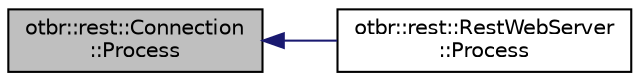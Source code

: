 digraph "otbr::rest::Connection::Process"
{
  edge [fontname="Helvetica",fontsize="10",labelfontname="Helvetica",labelfontsize="10"];
  node [fontname="Helvetica",fontsize="10",shape=record];
  rankdir="LR";
  Node6 [label="otbr::rest::Connection\l::Process",height=0.2,width=0.4,color="black", fillcolor="grey75", style="filled", fontcolor="black"];
  Node6 -> Node7 [dir="back",color="midnightblue",fontsize="10",style="solid",fontname="Helvetica"];
  Node7 [label="otbr::rest::RestWebServer\l::Process",height=0.2,width=0.4,color="black", fillcolor="white", style="filled",URL="$d8/d5d/classotbr_1_1rest_1_1RestWebServer.html#a4da68b3fd471393836100b3178f1ab53",tooltip="This method performs processing. "];
}
